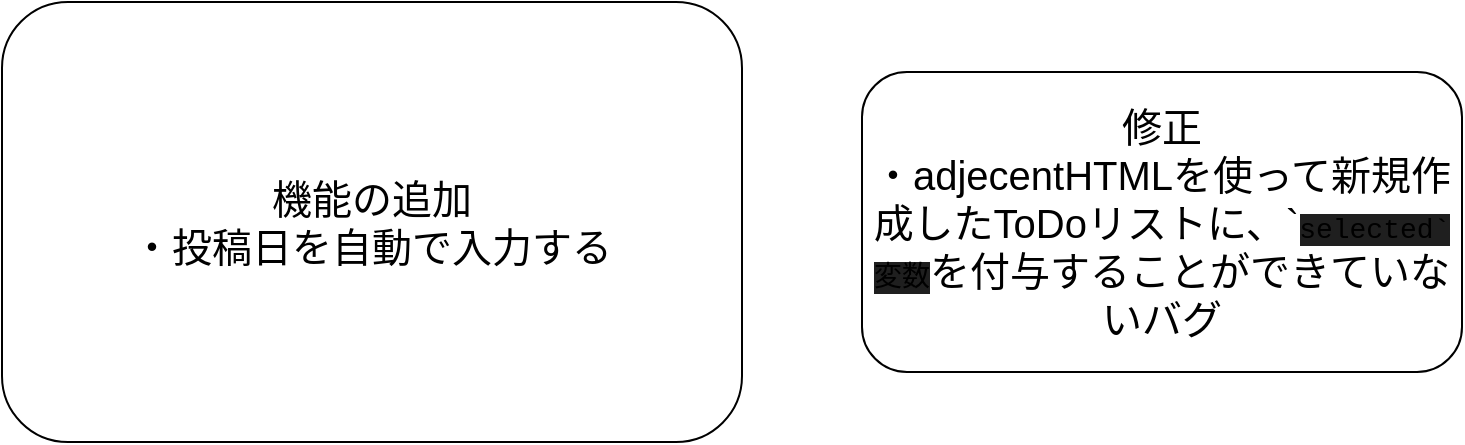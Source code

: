 <mxfile>
    <diagram id="TKlje7Fuai-lpzrUAFx-" name="ページ1">
        <mxGraphModel dx="1102" dy="719" grid="1" gridSize="10" guides="1" tooltips="1" connect="1" arrows="1" fold="1" page="1" pageScale="1" pageWidth="827" pageHeight="1169" math="0" shadow="0">
            <root>
                <mxCell id="0"/>
                <mxCell id="1" parent="0"/>
                <mxCell id="5" value="機能の追加&lt;br&gt;・投稿日を自動で入力する&lt;br&gt;" style="rounded=1;whiteSpace=wrap;html=1;fontSize=20;" parent="1" vertex="1">
                    <mxGeometry x="10" y="40" width="370" height="220" as="geometry"/>
                </mxCell>
                <mxCell id="6" value="修正&lt;br&gt;・adjecentHTMLを使って新規作成したToDoリストに、`&lt;span style=&quot;background-color: rgb(31, 31, 31); font-family: Consolas, &amp;quot;Courier New&amp;quot;, monospace; font-size: 14px;&quot;&gt;selected`変数&lt;/span&gt;&lt;span style=&quot;background-color: initial;&quot;&gt;を付与することができていないバグ&lt;/span&gt;" style="rounded=1;whiteSpace=wrap;html=1;fontSize=20;" parent="1" vertex="1">
                    <mxGeometry x="440" y="75" width="300" height="150" as="geometry"/>
                </mxCell>
            </root>
        </mxGraphModel>
    </diagram>
</mxfile>